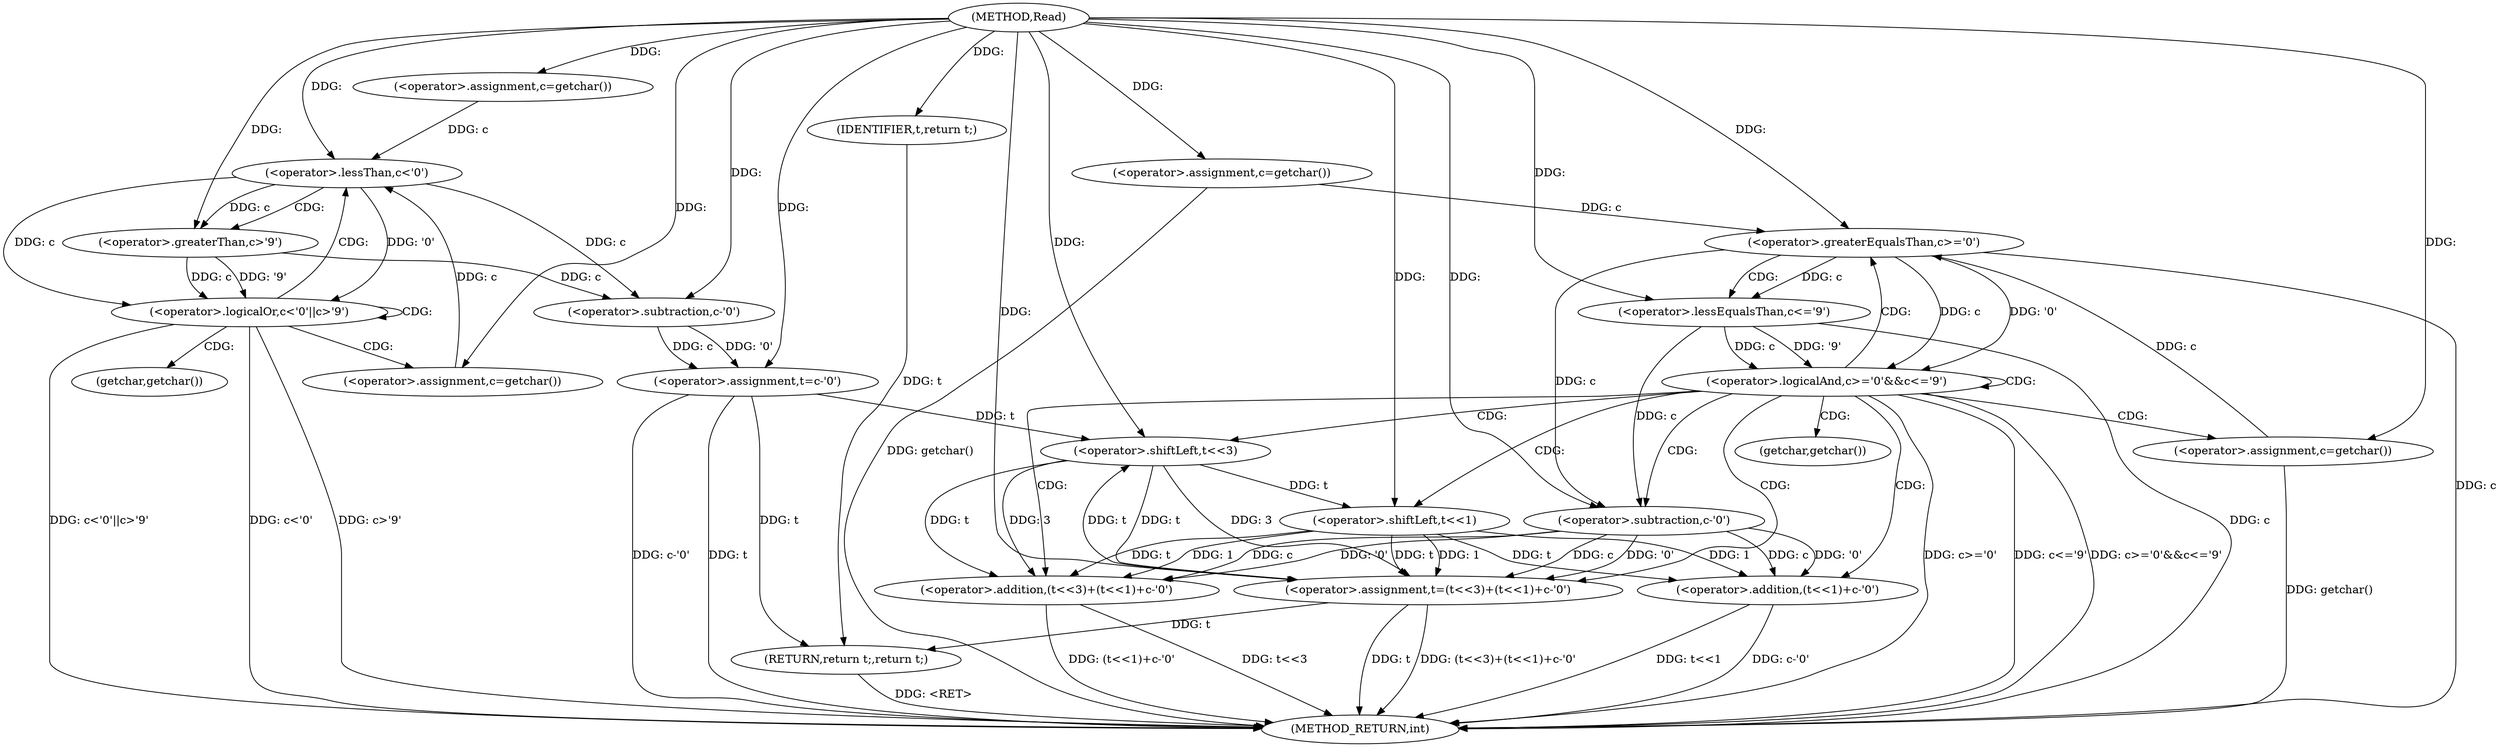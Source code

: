 digraph "Read" {  
"1000118" [label = "(METHOD,Read)" ]
"1000171" [label = "(METHOD_RETURN,int)" ]
"1000121" [label = "(<operator>.assignment,c=getchar())" ]
"1000136" [label = "(<operator>.assignment,t=c-'0')" ]
"1000141" [label = "(<operator>.assignment,c=getchar())" ]
"1000169" [label = "(RETURN,return t;,return t;)" ]
"1000125" [label = "(<operator>.logicalOr,c<'0'||c>'9')" ]
"1000132" [label = "(<operator>.assignment,c=getchar())" ]
"1000145" [label = "(<operator>.logicalAnd,c>='0'&&c<='9')" ]
"1000170" [label = "(IDENTIFIER,t,return t;)" ]
"1000138" [label = "(<operator>.subtraction,c-'0')" ]
"1000153" [label = "(<operator>.assignment,t=(t<<3)+(t<<1)+c-'0')" ]
"1000166" [label = "(<operator>.assignment,c=getchar())" ]
"1000126" [label = "(<operator>.lessThan,c<'0')" ]
"1000129" [label = "(<operator>.greaterThan,c>'9')" ]
"1000146" [label = "(<operator>.greaterEqualsThan,c>='0')" ]
"1000149" [label = "(<operator>.lessEqualsThan,c<='9')" ]
"1000155" [label = "(<operator>.addition,(t<<3)+(t<<1)+c-'0')" ]
"1000156" [label = "(<operator>.shiftLeft,t<<3)" ]
"1000159" [label = "(<operator>.addition,(t<<1)+c-'0')" ]
"1000160" [label = "(<operator>.shiftLeft,t<<1)" ]
"1000163" [label = "(<operator>.subtraction,c-'0')" ]
"1000134" [label = "(getchar,getchar())" ]
"1000168" [label = "(getchar,getchar())" ]
  "1000169" -> "1000171"  [ label = "DDG: <RET>"] 
  "1000125" -> "1000171"  [ label = "DDG: c<'0'"] 
  "1000125" -> "1000171"  [ label = "DDG: c>'9'"] 
  "1000125" -> "1000171"  [ label = "DDG: c<'0'||c>'9'"] 
  "1000136" -> "1000171"  [ label = "DDG: t"] 
  "1000136" -> "1000171"  [ label = "DDG: c-'0'"] 
  "1000141" -> "1000171"  [ label = "DDG: getchar()"] 
  "1000146" -> "1000171"  [ label = "DDG: c"] 
  "1000145" -> "1000171"  [ label = "DDG: c>='0'"] 
  "1000149" -> "1000171"  [ label = "DDG: c"] 
  "1000145" -> "1000171"  [ label = "DDG: c<='9'"] 
  "1000145" -> "1000171"  [ label = "DDG: c>='0'&&c<='9'"] 
  "1000153" -> "1000171"  [ label = "DDG: t"] 
  "1000155" -> "1000171"  [ label = "DDG: t<<3"] 
  "1000159" -> "1000171"  [ label = "DDG: t<<1"] 
  "1000159" -> "1000171"  [ label = "DDG: c-'0'"] 
  "1000155" -> "1000171"  [ label = "DDG: (t<<1)+c-'0'"] 
  "1000153" -> "1000171"  [ label = "DDG: (t<<3)+(t<<1)+c-'0'"] 
  "1000166" -> "1000171"  [ label = "DDG: getchar()"] 
  "1000118" -> "1000121"  [ label = "DDG: "] 
  "1000138" -> "1000136"  [ label = "DDG: c"] 
  "1000138" -> "1000136"  [ label = "DDG: '0'"] 
  "1000118" -> "1000141"  [ label = "DDG: "] 
  "1000170" -> "1000169"  [ label = "DDG: t"] 
  "1000136" -> "1000169"  [ label = "DDG: t"] 
  "1000153" -> "1000169"  [ label = "DDG: t"] 
  "1000118" -> "1000132"  [ label = "DDG: "] 
  "1000118" -> "1000136"  [ label = "DDG: "] 
  "1000118" -> "1000170"  [ label = "DDG: "] 
  "1000126" -> "1000125"  [ label = "DDG: '0'"] 
  "1000126" -> "1000125"  [ label = "DDG: c"] 
  "1000129" -> "1000125"  [ label = "DDG: c"] 
  "1000129" -> "1000125"  [ label = "DDG: '9'"] 
  "1000126" -> "1000138"  [ label = "DDG: c"] 
  "1000129" -> "1000138"  [ label = "DDG: c"] 
  "1000118" -> "1000138"  [ label = "DDG: "] 
  "1000146" -> "1000145"  [ label = "DDG: '0'"] 
  "1000146" -> "1000145"  [ label = "DDG: c"] 
  "1000149" -> "1000145"  [ label = "DDG: '9'"] 
  "1000149" -> "1000145"  [ label = "DDG: c"] 
  "1000156" -> "1000153"  [ label = "DDG: t"] 
  "1000156" -> "1000153"  [ label = "DDG: 3"] 
  "1000163" -> "1000153"  [ label = "DDG: c"] 
  "1000163" -> "1000153"  [ label = "DDG: '0'"] 
  "1000160" -> "1000153"  [ label = "DDG: 1"] 
  "1000160" -> "1000153"  [ label = "DDG: t"] 
  "1000118" -> "1000166"  [ label = "DDG: "] 
  "1000121" -> "1000126"  [ label = "DDG: c"] 
  "1000132" -> "1000126"  [ label = "DDG: c"] 
  "1000118" -> "1000126"  [ label = "DDG: "] 
  "1000126" -> "1000129"  [ label = "DDG: c"] 
  "1000118" -> "1000129"  [ label = "DDG: "] 
  "1000141" -> "1000146"  [ label = "DDG: c"] 
  "1000166" -> "1000146"  [ label = "DDG: c"] 
  "1000118" -> "1000146"  [ label = "DDG: "] 
  "1000146" -> "1000149"  [ label = "DDG: c"] 
  "1000118" -> "1000149"  [ label = "DDG: "] 
  "1000118" -> "1000153"  [ label = "DDG: "] 
  "1000156" -> "1000155"  [ label = "DDG: t"] 
  "1000156" -> "1000155"  [ label = "DDG: 3"] 
  "1000163" -> "1000155"  [ label = "DDG: c"] 
  "1000163" -> "1000155"  [ label = "DDG: '0'"] 
  "1000160" -> "1000155"  [ label = "DDG: 1"] 
  "1000160" -> "1000155"  [ label = "DDG: t"] 
  "1000136" -> "1000156"  [ label = "DDG: t"] 
  "1000153" -> "1000156"  [ label = "DDG: t"] 
  "1000118" -> "1000156"  [ label = "DDG: "] 
  "1000160" -> "1000159"  [ label = "DDG: 1"] 
  "1000160" -> "1000159"  [ label = "DDG: t"] 
  "1000163" -> "1000159"  [ label = "DDG: c"] 
  "1000163" -> "1000159"  [ label = "DDG: '0'"] 
  "1000156" -> "1000160"  [ label = "DDG: t"] 
  "1000118" -> "1000160"  [ label = "DDG: "] 
  "1000146" -> "1000163"  [ label = "DDG: c"] 
  "1000149" -> "1000163"  [ label = "DDG: c"] 
  "1000118" -> "1000163"  [ label = "DDG: "] 
  "1000125" -> "1000125"  [ label = "CDG: "] 
  "1000125" -> "1000126"  [ label = "CDG: "] 
  "1000125" -> "1000132"  [ label = "CDG: "] 
  "1000125" -> "1000134"  [ label = "CDG: "] 
  "1000145" -> "1000163"  [ label = "CDG: "] 
  "1000145" -> "1000168"  [ label = "CDG: "] 
  "1000145" -> "1000153"  [ label = "CDG: "] 
  "1000145" -> "1000159"  [ label = "CDG: "] 
  "1000145" -> "1000155"  [ label = "CDG: "] 
  "1000145" -> "1000156"  [ label = "CDG: "] 
  "1000145" -> "1000145"  [ label = "CDG: "] 
  "1000145" -> "1000160"  [ label = "CDG: "] 
  "1000145" -> "1000166"  [ label = "CDG: "] 
  "1000145" -> "1000146"  [ label = "CDG: "] 
  "1000126" -> "1000129"  [ label = "CDG: "] 
  "1000146" -> "1000149"  [ label = "CDG: "] 
}
